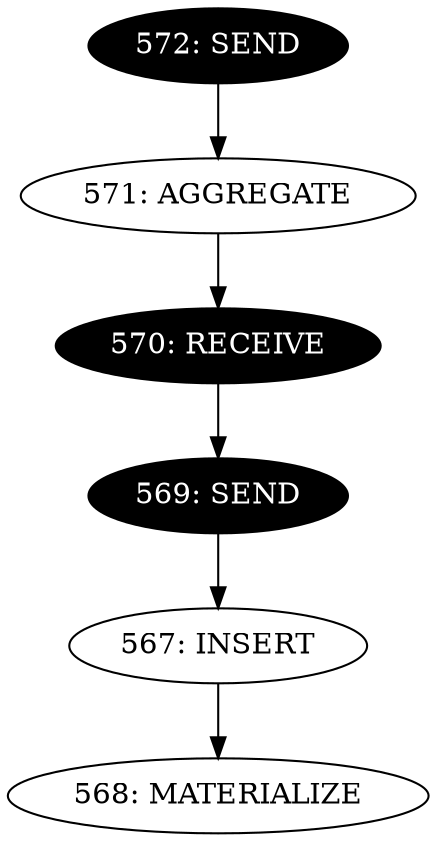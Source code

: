 digraph name {
568 [label="568: MATERIALIZE" ];
567 [label="567: INSERT" ];
567 -> 568;
569 [label="569: SEND" fontcolor="white" style="filled" fillcolor="black"];
569 -> 567;
570 [label="570: RECEIVE" fontcolor="white" style="filled" fillcolor="black"];
570 -> 569;
571 [label="571: AGGREGATE" ];
571 -> 570;
572 [label="572: SEND" fontcolor="white" style="filled" fillcolor="black"];
572 -> 571;

}

